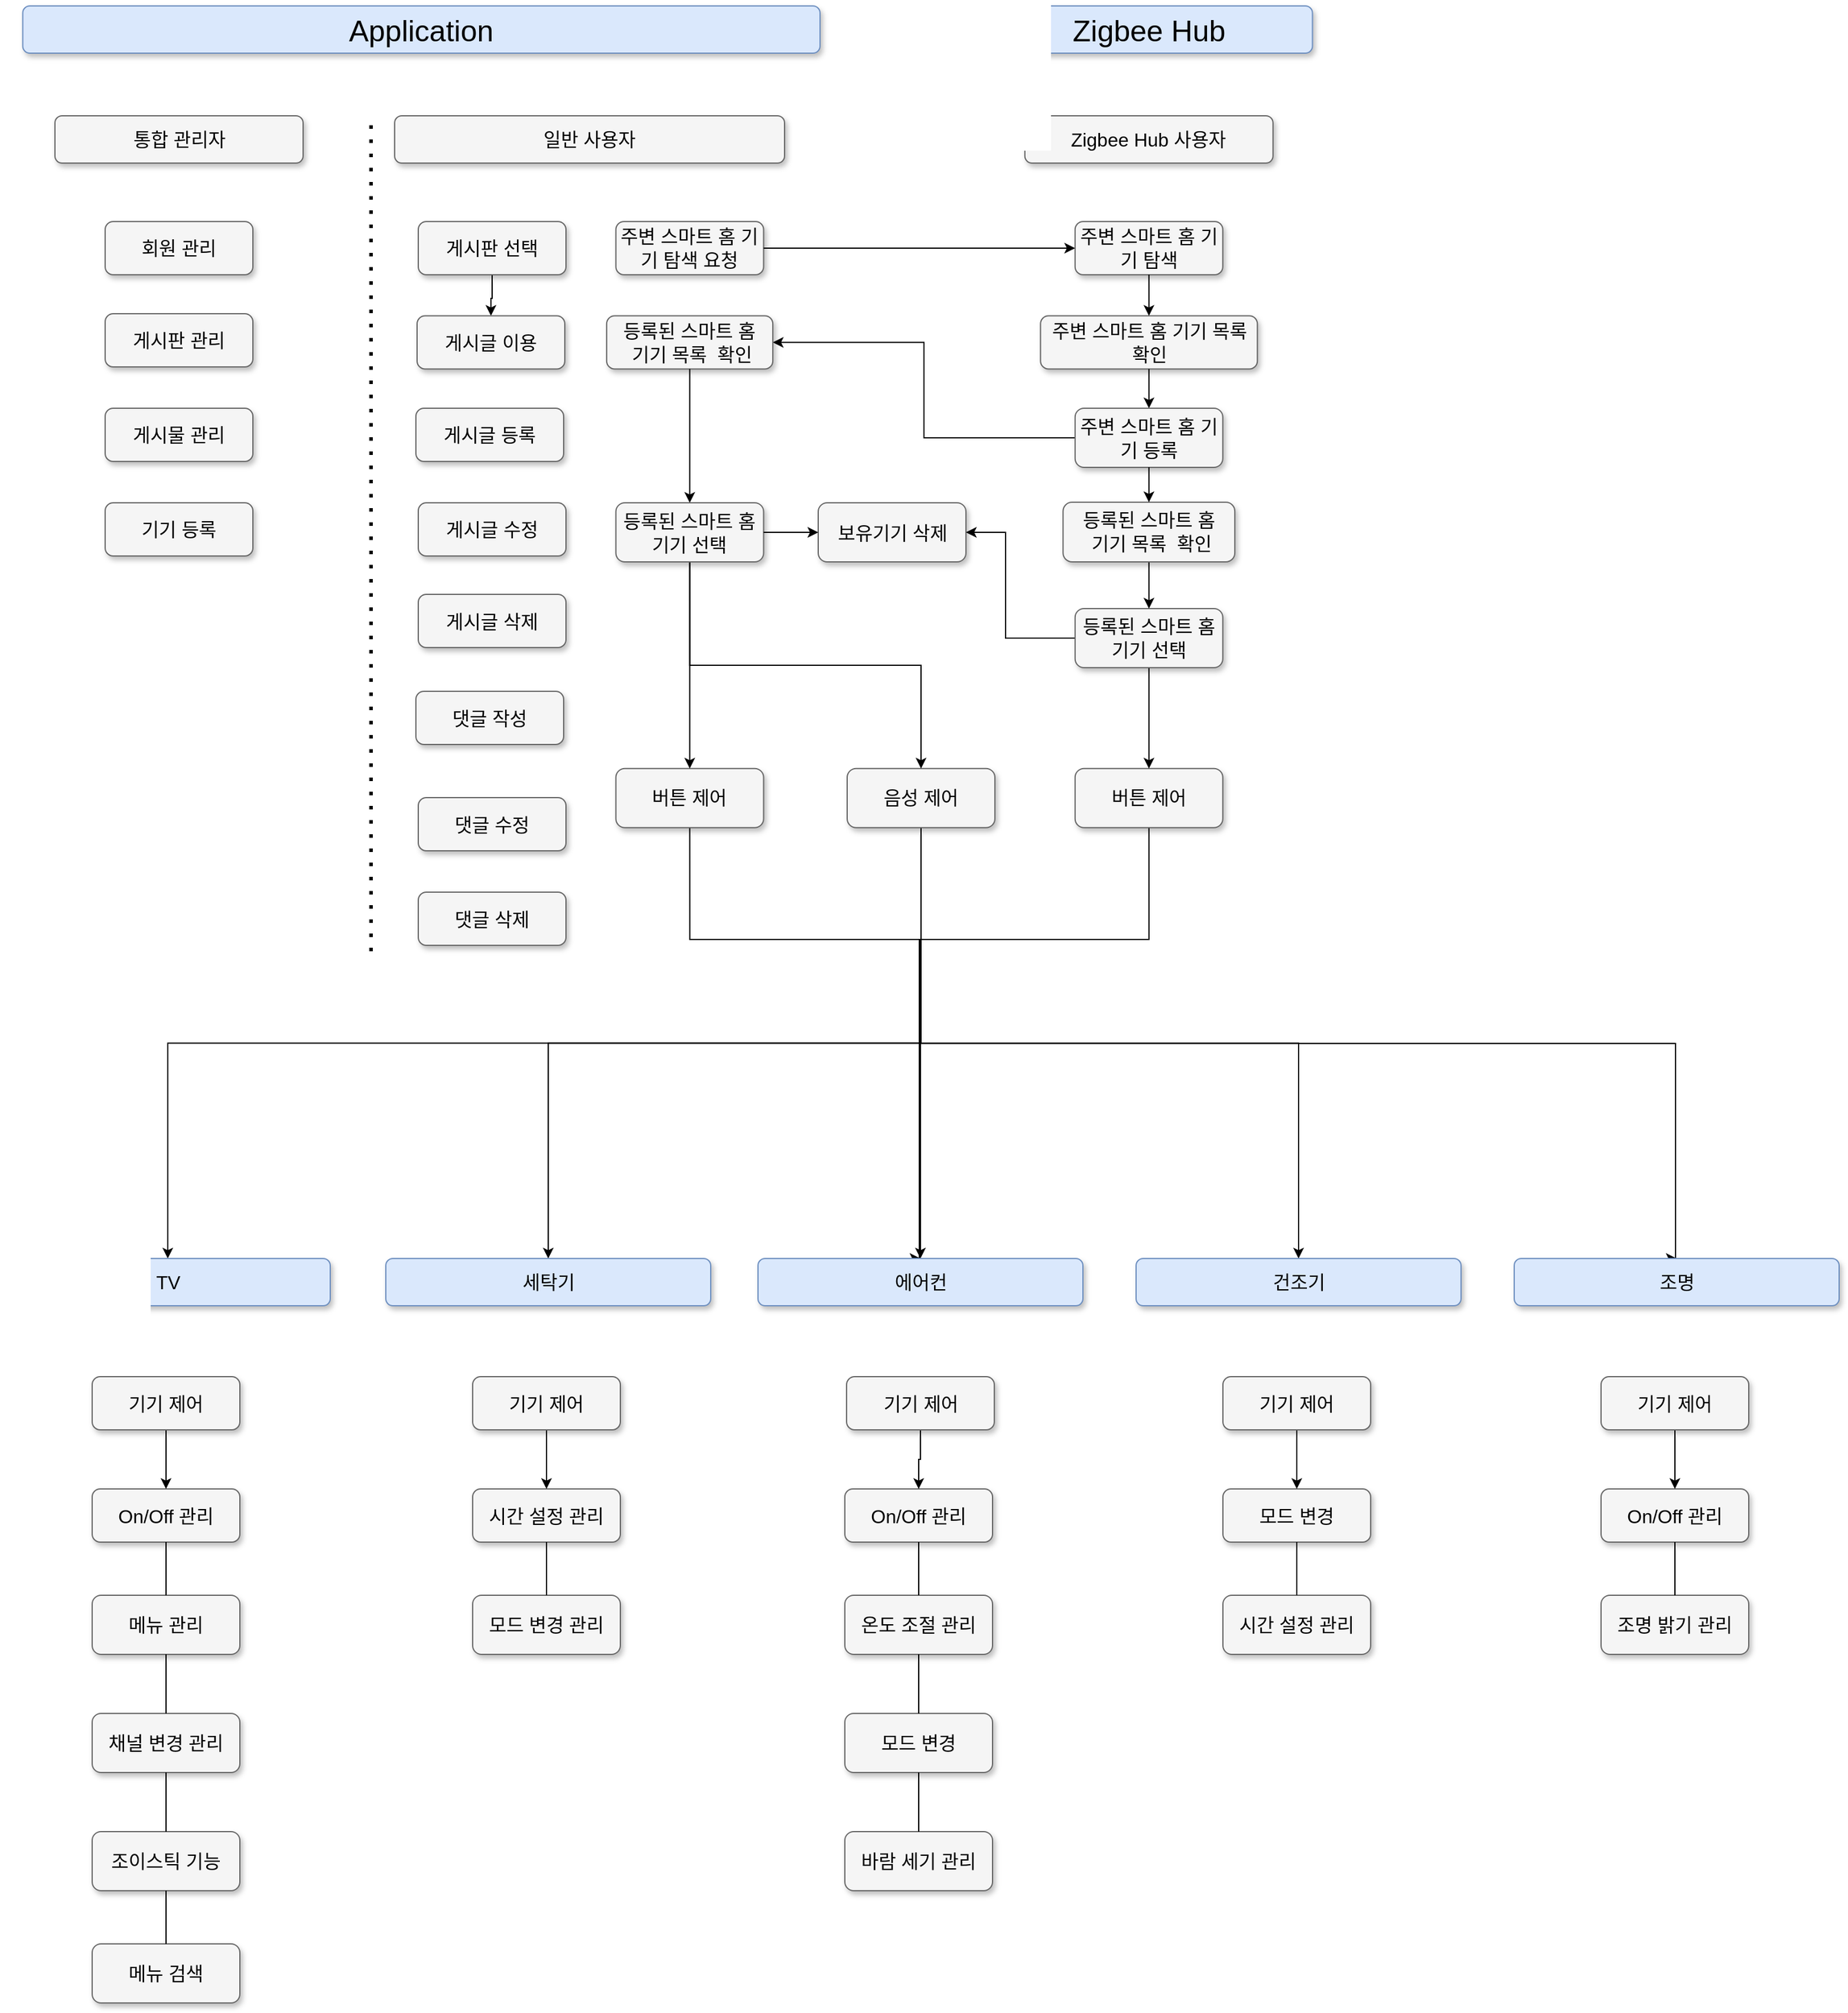 <mxfile version="24.2.2" type="device">
  <diagram name="페이지-1" id="fLK22L0cyS2KONPvhXHz">
    <mxGraphModel dx="3695" dy="375" grid="1" gridSize="10" guides="1" tooltips="1" connect="1" arrows="1" fold="1" page="1" pageScale="1" pageWidth="827" pageHeight="1169" math="0" shadow="0">
      <root>
        <mxCell id="0" />
        <mxCell id="1" parent="0" />
        <mxCell id="fRdi2J-xlvi1yjMBcKha-88" value="게시글 등록" style="whiteSpace=wrap;html=1;rounded=1;shadow=1;strokeWidth=1;fontSize=16;align=center;fillColor=#f5f5f5;strokeColor=#666666;" vertex="1" parent="1">
          <mxGeometry x="-402" y="2220.5" width="125" height="45" as="geometry" />
        </mxCell>
        <mxCell id="fRdi2J-xlvi1yjMBcKha-90" value="댓글 작성" style="whiteSpace=wrap;html=1;rounded=1;shadow=1;strokeWidth=1;fontSize=16;align=center;fillColor=#f5f5f5;strokeColor=#666666;" vertex="1" parent="1">
          <mxGeometry x="-402" y="2460" width="125" height="45" as="geometry" />
        </mxCell>
        <mxCell id="fRdi2J-xlvi1yjMBcKha-91" value="게시글 수정" style="whiteSpace=wrap;html=1;rounded=1;shadow=1;strokeWidth=1;fontSize=16;align=center;fillColor=#f5f5f5;strokeColor=#666666;" vertex="1" parent="1">
          <mxGeometry x="-400" y="2300.5" width="125" height="45" as="geometry" />
        </mxCell>
        <mxCell id="fRdi2J-xlvi1yjMBcKha-92" value="게시글 삭제" style="whiteSpace=wrap;html=1;rounded=1;shadow=1;strokeWidth=1;fontSize=16;align=center;fillColor=#f5f5f5;strokeColor=#666666;" vertex="1" parent="1">
          <mxGeometry x="-400" y="2378" width="125" height="45" as="geometry" />
        </mxCell>
        <mxCell id="fRdi2J-xlvi1yjMBcKha-93" value="댓글 수정" style="whiteSpace=wrap;html=1;rounded=1;shadow=1;strokeWidth=1;fontSize=16;align=center;fillColor=#f5f5f5;strokeColor=#666666;" vertex="1" parent="1">
          <mxGeometry x="-400" y="2550" width="125" height="45" as="geometry" />
        </mxCell>
        <mxCell id="fRdi2J-xlvi1yjMBcKha-94" value="댓글 삭제" style="whiteSpace=wrap;html=1;rounded=1;shadow=1;strokeWidth=1;fontSize=16;align=center;fillColor=#f5f5f5;strokeColor=#666666;" vertex="1" parent="1">
          <mxGeometry x="-400" y="2630" width="125" height="45" as="geometry" />
        </mxCell>
        <mxCell id="fRdi2J-xlvi1yjMBcKha-95" value="통합 관리자" style="whiteSpace=wrap;html=1;rounded=1;shadow=1;strokeWidth=1;fontSize=16;align=center;fillColor=#f5f5f5;strokeColor=#666666;" vertex="1" parent="1">
          <mxGeometry x="-707.5" y="1973" width="210" height="40" as="geometry" />
        </mxCell>
        <mxCell id="fRdi2J-xlvi1yjMBcKha-96" value="일반 사용자" style="whiteSpace=wrap;html=1;rounded=1;shadow=1;strokeWidth=1;fontSize=16;align=center;fillColor=#f5f5f5;strokeColor=#666666;" vertex="1" parent="1">
          <mxGeometry x="-420" y="1973" width="330" height="40" as="geometry" />
        </mxCell>
        <mxCell id="fRdi2J-xlvi1yjMBcKha-257" style="edgeStyle=orthogonalEdgeStyle;rounded=0;orthogonalLoop=1;jettySize=auto;html=1;exitX=0.5;exitY=1;exitDx=0;exitDy=0;entryX=0.5;entryY=0;entryDx=0;entryDy=0;" edge="1" parent="1" source="fRdi2J-xlvi1yjMBcKha-98" target="fRdi2J-xlvi1yjMBcKha-176">
          <mxGeometry relative="1" as="geometry" />
        </mxCell>
        <mxCell id="fRdi2J-xlvi1yjMBcKha-258" style="edgeStyle=orthogonalEdgeStyle;rounded=0;orthogonalLoop=1;jettySize=auto;html=1;exitX=0.5;exitY=1;exitDx=0;exitDy=0;entryX=0.5;entryY=0;entryDx=0;entryDy=0;" edge="1" parent="1" source="fRdi2J-xlvi1yjMBcKha-98" target="fRdi2J-xlvi1yjMBcKha-179">
          <mxGeometry relative="1" as="geometry" />
        </mxCell>
        <mxCell id="fRdi2J-xlvi1yjMBcKha-259" style="edgeStyle=orthogonalEdgeStyle;rounded=0;orthogonalLoop=1;jettySize=auto;html=1;exitX=0.5;exitY=1;exitDx=0;exitDy=0;entryX=0.5;entryY=0;entryDx=0;entryDy=0;" edge="1" parent="1" source="fRdi2J-xlvi1yjMBcKha-98" target="fRdi2J-xlvi1yjMBcKha-178">
          <mxGeometry relative="1" as="geometry" />
        </mxCell>
        <mxCell id="fRdi2J-xlvi1yjMBcKha-260" style="edgeStyle=orthogonalEdgeStyle;rounded=0;orthogonalLoop=1;jettySize=auto;html=1;exitX=0.5;exitY=1;exitDx=0;exitDy=0;entryX=0.5;entryY=0;entryDx=0;entryDy=0;" edge="1" parent="1" source="fRdi2J-xlvi1yjMBcKha-98" target="fRdi2J-xlvi1yjMBcKha-180">
          <mxGeometry relative="1" as="geometry">
            <Array as="points">
              <mxPoint x="25" y="2758" />
              <mxPoint x="664" y="2758" />
            </Array>
          </mxGeometry>
        </mxCell>
        <mxCell id="fRdi2J-xlvi1yjMBcKha-98" value="음성 제어" style="whiteSpace=wrap;html=1;rounded=1;shadow=1;strokeWidth=1;fontSize=16;align=center;fillColor=#f5f5f5;strokeColor=#666666;" vertex="1" parent="1">
          <mxGeometry x="-37" y="2525.37" width="125" height="50" as="geometry" />
        </mxCell>
        <mxCell id="fRdi2J-xlvi1yjMBcKha-99" value="&lt;font style=&quot;font-size: 25px;&quot;&gt;Application&lt;/font&gt;" style="whiteSpace=wrap;html=1;rounded=1;shadow=1;strokeWidth=1;fontSize=16;align=center;fillColor=#dae8fc;strokeColor=#6c8ebf;" vertex="1" parent="1">
          <mxGeometry x="-734.75" y="1880" width="674.75" height="40" as="geometry" />
        </mxCell>
        <mxCell id="fRdi2J-xlvi1yjMBcKha-100" value="보유기기 삭제" style="whiteSpace=wrap;html=1;rounded=1;shadow=1;strokeWidth=1;fontSize=16;align=center;fillColor=#f5f5f5;strokeColor=#666666;" vertex="1" parent="1">
          <mxGeometry x="-61.5" y="2300.5" width="125" height="50" as="geometry" />
        </mxCell>
        <mxCell id="fRdi2J-xlvi1yjMBcKha-255" style="edgeStyle=orthogonalEdgeStyle;rounded=0;orthogonalLoop=1;jettySize=auto;html=1;exitX=0.5;exitY=1;exitDx=0;exitDy=0;entryX=0.5;entryY=0;entryDx=0;entryDy=0;" edge="1" parent="1" source="fRdi2J-xlvi1yjMBcKha-102" target="fRdi2J-xlvi1yjMBcKha-177">
          <mxGeometry relative="1" as="geometry">
            <mxPoint x="60" y="2920" as="targetPoint" />
            <Array as="points">
              <mxPoint x="-170" y="2670" />
              <mxPoint x="24" y="2670" />
              <mxPoint x="24" y="2940" />
            </Array>
          </mxGeometry>
        </mxCell>
        <mxCell id="fRdi2J-xlvi1yjMBcKha-102" value="버튼 제어" style="whiteSpace=wrap;html=1;rounded=1;shadow=1;strokeWidth=1;fontSize=16;align=center;fillColor=#f5f5f5;strokeColor=#666666;" vertex="1" parent="1">
          <mxGeometry x="-232.75" y="2525.37" width="125" height="50" as="geometry" />
        </mxCell>
        <mxCell id="fRdi2J-xlvi1yjMBcKha-128" value="" style="endArrow=none;dashed=1;html=1;dashPattern=1 3;strokeWidth=3;rounded=0;" edge="1" parent="1">
          <mxGeometry width="50" height="50" relative="1" as="geometry">
            <mxPoint x="-440" y="2680" as="sourcePoint" />
            <mxPoint x="-440" y="1978" as="targetPoint" />
          </mxGeometry>
        </mxCell>
        <mxCell id="fRdi2J-xlvi1yjMBcKha-131" value="주변 스마트 홈 기기&amp;nbsp;목록 확인" style="whiteSpace=wrap;html=1;rounded=1;shadow=1;strokeWidth=1;fontSize=16;align=center;fillColor=#f5f5f5;strokeColor=#666666;" vertex="1" parent="1">
          <mxGeometry x="126.63" y="2142.25" width="183.5" height="45" as="geometry" />
        </mxCell>
        <mxCell id="fRdi2J-xlvi1yjMBcKha-132" value="주변 스마트 홈 기기 탐색" style="whiteSpace=wrap;html=1;rounded=1;shadow=1;strokeWidth=1;fontSize=16;align=center;fillColor=#f5f5f5;strokeColor=#666666;" vertex="1" parent="1">
          <mxGeometry x="155.87" y="2062.5" width="125" height="45" as="geometry" />
        </mxCell>
        <mxCell id="fRdi2J-xlvi1yjMBcKha-134" value="" style="endArrow=classic;html=1;rounded=0;exitX=0.5;exitY=1;exitDx=0;exitDy=0;entryX=0.5;entryY=0;entryDx=0;entryDy=0;" edge="1" parent="1" source="fRdi2J-xlvi1yjMBcKha-132" target="fRdi2J-xlvi1yjMBcKha-131">
          <mxGeometry width="50" height="50" relative="1" as="geometry">
            <mxPoint x="88.87" y="2308.25" as="sourcePoint" />
            <mxPoint x="138.87" y="2258.25" as="targetPoint" />
          </mxGeometry>
        </mxCell>
        <mxCell id="fRdi2J-xlvi1yjMBcKha-135" value="" style="endArrow=classic;html=1;rounded=0;exitX=0.5;exitY=1;exitDx=0;exitDy=0;entryX=0.5;entryY=0;entryDx=0;entryDy=0;" edge="1" parent="1" source="fRdi2J-xlvi1yjMBcKha-131" target="fRdi2J-xlvi1yjMBcKha-136">
          <mxGeometry width="50" height="50" relative="1" as="geometry">
            <mxPoint x="219.87" y="2118.25" as="sourcePoint" />
            <mxPoint x="210.37" y="2220.5" as="targetPoint" />
          </mxGeometry>
        </mxCell>
        <mxCell id="fRdi2J-xlvi1yjMBcKha-232" style="edgeStyle=orthogonalEdgeStyle;rounded=0;orthogonalLoop=1;jettySize=auto;html=1;exitX=0;exitY=0.5;exitDx=0;exitDy=0;entryX=1;entryY=0.5;entryDx=0;entryDy=0;" edge="1" parent="1" source="fRdi2J-xlvi1yjMBcKha-136" target="fRdi2J-xlvi1yjMBcKha-142">
          <mxGeometry relative="1" as="geometry" />
        </mxCell>
        <mxCell id="fRdi2J-xlvi1yjMBcKha-136" value="주변 스마트 홈 기기&amp;nbsp;등록" style="whiteSpace=wrap;html=1;rounded=1;shadow=1;strokeWidth=1;fontSize=16;align=center;fillColor=#f5f5f5;strokeColor=#666666;" vertex="1" parent="1">
          <mxGeometry x="155.88" y="2220.5" width="125" height="50" as="geometry" />
        </mxCell>
        <mxCell id="fRdi2J-xlvi1yjMBcKha-256" style="edgeStyle=orthogonalEdgeStyle;rounded=0;orthogonalLoop=1;jettySize=auto;html=1;exitX=0.5;exitY=1;exitDx=0;exitDy=0;entryX=0.5;entryY=0;entryDx=0;entryDy=0;" edge="1" parent="1" source="fRdi2J-xlvi1yjMBcKha-138" target="fRdi2J-xlvi1yjMBcKha-177">
          <mxGeometry relative="1" as="geometry">
            <Array as="points">
              <mxPoint x="177" y="2670" />
              <mxPoint x="3" y="2670" />
            </Array>
          </mxGeometry>
        </mxCell>
        <mxCell id="fRdi2J-xlvi1yjMBcKha-138" value="버튼 제어" style="whiteSpace=wrap;html=1;rounded=1;shadow=1;strokeWidth=1;fontSize=16;align=center;fillColor=#f5f5f5;strokeColor=#666666;" vertex="1" parent="1">
          <mxGeometry x="155.88" y="2525.37" width="125" height="50" as="geometry" />
        </mxCell>
        <mxCell id="fRdi2J-xlvi1yjMBcKha-142" value="등록된 스마트 홈&lt;div&gt;&amp;nbsp;기기&amp;nbsp;목록&amp;nbsp; 확인&lt;/div&gt;" style="whiteSpace=wrap;html=1;rounded=1;shadow=1;strokeWidth=1;fontSize=16;align=center;fillColor=#f5f5f5;strokeColor=#666666;" vertex="1" parent="1">
          <mxGeometry x="-240.56" y="2142.25" width="140.62" height="45" as="geometry" />
        </mxCell>
        <mxCell id="fRdi2J-xlvi1yjMBcKha-143" value="주변 스마트 홈 기기 탐색 요청" style="whiteSpace=wrap;html=1;rounded=1;shadow=1;strokeWidth=1;fontSize=16;align=center;fillColor=#f5f5f5;strokeColor=#666666;" vertex="1" parent="1">
          <mxGeometry x="-232.75" y="2062.5" width="125" height="45" as="geometry" />
        </mxCell>
        <mxCell id="fRdi2J-xlvi1yjMBcKha-146" value="" style="endArrow=classic;html=1;rounded=0;exitX=0.5;exitY=1;exitDx=0;exitDy=0;entryX=0.5;entryY=0;entryDx=0;entryDy=0;" edge="1" parent="1" source="fRdi2J-xlvi1yjMBcKha-142" target="fRdi2J-xlvi1yjMBcKha-149">
          <mxGeometry width="50" height="50" relative="1" as="geometry">
            <mxPoint x="-160.75" y="2118" as="sourcePoint" />
            <mxPoint x="-170.25" y="2220.5" as="targetPoint" />
          </mxGeometry>
        </mxCell>
        <mxCell id="fRdi2J-xlvi1yjMBcKha-147" style="edgeStyle=orthogonalEdgeStyle;rounded=0;orthogonalLoop=1;jettySize=auto;html=1;exitX=0.5;exitY=1;exitDx=0;exitDy=0;" edge="1" parent="1" source="fRdi2J-xlvi1yjMBcKha-149" target="fRdi2J-xlvi1yjMBcKha-102">
          <mxGeometry relative="1" as="geometry" />
        </mxCell>
        <mxCell id="fRdi2J-xlvi1yjMBcKha-148" style="edgeStyle=orthogonalEdgeStyle;rounded=0;orthogonalLoop=1;jettySize=auto;html=1;exitX=0.5;exitY=1;exitDx=0;exitDy=0;entryX=0.5;entryY=0;entryDx=0;entryDy=0;" edge="1" parent="1" source="fRdi2J-xlvi1yjMBcKha-149" target="fRdi2J-xlvi1yjMBcKha-98">
          <mxGeometry relative="1" as="geometry" />
        </mxCell>
        <mxCell id="fRdi2J-xlvi1yjMBcKha-149" value="등록된 스마트 홈 기기 선택" style="whiteSpace=wrap;html=1;rounded=1;shadow=1;strokeWidth=1;fontSize=16;align=center;fillColor=#f5f5f5;strokeColor=#666666;" vertex="1" parent="1">
          <mxGeometry x="-232.75" y="2300.5" width="125" height="50" as="geometry" />
        </mxCell>
        <mxCell id="fRdi2J-xlvi1yjMBcKha-151" value="게시물 관리" style="whiteSpace=wrap;html=1;rounded=1;shadow=1;strokeWidth=1;fontSize=16;align=center;fillColor=#f5f5f5;strokeColor=#666666;" vertex="1" parent="1">
          <mxGeometry x="-665" y="2220.5" width="125" height="45" as="geometry" />
        </mxCell>
        <mxCell id="fRdi2J-xlvi1yjMBcKha-152" value="회원 관리" style="whiteSpace=wrap;html=1;rounded=1;shadow=1;strokeWidth=1;fontSize=16;align=center;fillColor=#f5f5f5;strokeColor=#666666;" vertex="1" parent="1">
          <mxGeometry x="-665" y="2062.5" width="125" height="45" as="geometry" />
        </mxCell>
        <mxCell id="fRdi2J-xlvi1yjMBcKha-153" value="게시판 관리" style="whiteSpace=wrap;html=1;rounded=1;shadow=1;strokeWidth=1;fontSize=16;align=center;fillColor=#f5f5f5;strokeColor=#666666;" vertex="1" parent="1">
          <mxGeometry x="-665" y="2140.5" width="125" height="45" as="geometry" />
        </mxCell>
        <mxCell id="fRdi2J-xlvi1yjMBcKha-154" value="기기 등록" style="whiteSpace=wrap;html=1;rounded=1;shadow=1;strokeWidth=1;fontSize=16;align=center;fillColor=#f5f5f5;strokeColor=#666666;" vertex="1" parent="1">
          <mxGeometry x="-665" y="2300.5" width="125" height="45" as="geometry" />
        </mxCell>
        <mxCell id="fRdi2J-xlvi1yjMBcKha-155" style="edgeStyle=orthogonalEdgeStyle;rounded=0;orthogonalLoop=1;jettySize=auto;html=1;exitX=0.5;exitY=1;exitDx=0;exitDy=0;" edge="1" parent="1" source="fRdi2J-xlvi1yjMBcKha-156" target="fRdi2J-xlvi1yjMBcKha-157">
          <mxGeometry relative="1" as="geometry" />
        </mxCell>
        <mxCell id="fRdi2J-xlvi1yjMBcKha-156" value="게시판 선택" style="whiteSpace=wrap;html=1;rounded=1;shadow=1;strokeWidth=1;fontSize=16;align=center;fillColor=#f5f5f5;strokeColor=#666666;" vertex="1" parent="1">
          <mxGeometry x="-400" y="2062.5" width="125" height="45" as="geometry" />
        </mxCell>
        <mxCell id="fRdi2J-xlvi1yjMBcKha-157" value="게시글 이용" style="whiteSpace=wrap;html=1;rounded=1;shadow=1;strokeWidth=1;fontSize=16;align=center;fillColor=#f5f5f5;strokeColor=#666666;" vertex="1" parent="1">
          <mxGeometry x="-401" y="2142.25" width="125" height="45" as="geometry" />
        </mxCell>
        <mxCell id="fRdi2J-xlvi1yjMBcKha-158" value="Zigbee Hub 사용자" style="whiteSpace=wrap;html=1;rounded=1;shadow=1;strokeWidth=1;fontSize=16;align=center;fillColor=#f5f5f5;strokeColor=#666666;" vertex="1" parent="1">
          <mxGeometry x="113.37" y="1973" width="210" height="40" as="geometry" />
        </mxCell>
        <mxCell id="fRdi2J-xlvi1yjMBcKha-175" value="&lt;font style=&quot;font-size: 25px;&quot;&gt;Zigbee Hub&lt;/font&gt;" style="whiteSpace=wrap;html=1;rounded=1;shadow=1;strokeWidth=1;fontSize=16;align=center;fillColor=#dae8fc;strokeColor=#6c8ebf;" vertex="1" parent="1">
          <mxGeometry x="80" y="1880" width="276.75" height="40" as="geometry" />
        </mxCell>
        <mxCell id="fRdi2J-xlvi1yjMBcKha-176" value="세탁기" style="whiteSpace=wrap;html=1;rounded=1;shadow=1;strokeWidth=1;fontSize=16;align=center;fillColor=#dae8fc;strokeColor=#6c8ebf;" vertex="1" parent="1">
          <mxGeometry x="-427.5" y="2940" width="275" height="40" as="geometry" />
        </mxCell>
        <mxCell id="fRdi2J-xlvi1yjMBcKha-177" value="에어컨" style="whiteSpace=wrap;html=1;rounded=1;shadow=1;strokeWidth=1;fontSize=16;align=center;fillColor=#dae8fc;strokeColor=#6c8ebf;" vertex="1" parent="1">
          <mxGeometry x="-112.5" y="2940" width="275" height="40" as="geometry" />
        </mxCell>
        <mxCell id="fRdi2J-xlvi1yjMBcKha-178" value="TV" style="whiteSpace=wrap;html=1;rounded=1;shadow=1;strokeWidth=1;fontSize=16;align=center;fillColor=#dae8fc;strokeColor=#6c8ebf;" vertex="1" parent="1">
          <mxGeometry x="-749.5" y="2940" width="275" height="40" as="geometry" />
        </mxCell>
        <mxCell id="fRdi2J-xlvi1yjMBcKha-179" value="건조기" style="whiteSpace=wrap;html=1;rounded=1;shadow=1;strokeWidth=1;fontSize=16;align=center;fillColor=#dae8fc;strokeColor=#6c8ebf;" vertex="1" parent="1">
          <mxGeometry x="207.5" y="2940" width="275" height="40" as="geometry" />
        </mxCell>
        <mxCell id="fRdi2J-xlvi1yjMBcKha-180" value="조명" style="whiteSpace=wrap;html=1;rounded=1;shadow=1;strokeWidth=1;fontSize=16;align=center;fillColor=#dae8fc;strokeColor=#6c8ebf;" vertex="1" parent="1">
          <mxGeometry x="527.5" y="2940" width="275" height="40" as="geometry" />
        </mxCell>
        <mxCell id="fRdi2J-xlvi1yjMBcKha-181" value="시간 설정 관리" style="whiteSpace=wrap;html=1;rounded=1;shadow=1;strokeWidth=1;fontSize=16;align=center;fillColor=#f5f5f5;strokeColor=#666666;" vertex="1" parent="1">
          <mxGeometry x="-354" y="3135" width="125" height="45" as="geometry" />
        </mxCell>
        <mxCell id="fRdi2J-xlvi1yjMBcKha-182" value="모드 변경 관리" style="whiteSpace=wrap;html=1;rounded=1;shadow=1;strokeWidth=1;fontSize=16;align=center;fillColor=#f5f5f5;strokeColor=#666666;" vertex="1" parent="1">
          <mxGeometry x="-354" y="3225" width="125" height="50" as="geometry" />
        </mxCell>
        <mxCell id="fRdi2J-xlvi1yjMBcKha-183" value="On/Off 관리" style="whiteSpace=wrap;html=1;rounded=1;shadow=1;strokeWidth=1;fontSize=16;align=center;fillColor=#f5f5f5;strokeColor=#666666;" vertex="1" parent="1">
          <mxGeometry x="-39" y="3135" width="125" height="45" as="geometry" />
        </mxCell>
        <mxCell id="fRdi2J-xlvi1yjMBcKha-184" value="온도 조절 관리" style="whiteSpace=wrap;html=1;rounded=1;shadow=1;strokeWidth=1;fontSize=16;align=center;fillColor=#f5f5f5;strokeColor=#666666;" vertex="1" parent="1">
          <mxGeometry x="-39" y="3225" width="125" height="50" as="geometry" />
        </mxCell>
        <mxCell id="fRdi2J-xlvi1yjMBcKha-185" value="메뉴 관리" style="whiteSpace=wrap;html=1;rounded=1;shadow=1;strokeWidth=1;fontSize=16;align=center;fillColor=#f5f5f5;strokeColor=#666666;" vertex="1" parent="1">
          <mxGeometry x="-676" y="3225" width="125" height="50" as="geometry" />
        </mxCell>
        <mxCell id="fRdi2J-xlvi1yjMBcKha-186" value="On/Off 관리" style="whiteSpace=wrap;html=1;rounded=1;shadow=1;strokeWidth=1;fontSize=16;align=center;fillColor=#f5f5f5;strokeColor=#666666;" vertex="1" parent="1">
          <mxGeometry x="-676" y="3135" width="125" height="45" as="geometry" />
        </mxCell>
        <mxCell id="fRdi2J-xlvi1yjMBcKha-187" value="모드 변경" style="whiteSpace=wrap;html=1;rounded=1;shadow=1;strokeWidth=1;fontSize=16;align=center;fillColor=#f5f5f5;strokeColor=#666666;" vertex="1" parent="1">
          <mxGeometry x="281" y="3135" width="125" height="45" as="geometry" />
        </mxCell>
        <mxCell id="fRdi2J-xlvi1yjMBcKha-188" value="시간 설정 관리" style="whiteSpace=wrap;html=1;rounded=1;shadow=1;strokeWidth=1;fontSize=16;align=center;fillColor=#f5f5f5;strokeColor=#666666;" vertex="1" parent="1">
          <mxGeometry x="281" y="3225" width="125" height="50" as="geometry" />
        </mxCell>
        <mxCell id="fRdi2J-xlvi1yjMBcKha-189" value="On/Off 관리" style="whiteSpace=wrap;html=1;rounded=1;shadow=1;strokeWidth=1;fontSize=16;align=center;fillColor=#f5f5f5;strokeColor=#666666;" vertex="1" parent="1">
          <mxGeometry x="601" y="3135" width="125" height="45" as="geometry" />
        </mxCell>
        <mxCell id="fRdi2J-xlvi1yjMBcKha-190" value="조명 밝기 관리" style="whiteSpace=wrap;html=1;rounded=1;shadow=1;strokeWidth=1;fontSize=16;align=center;fillColor=#f5f5f5;strokeColor=#666666;" vertex="1" parent="1">
          <mxGeometry x="601" y="3225" width="125" height="50" as="geometry" />
        </mxCell>
        <mxCell id="fRdi2J-xlvi1yjMBcKha-191" value="모드 변경" style="whiteSpace=wrap;html=1;rounded=1;shadow=1;strokeWidth=1;fontSize=16;align=center;fillColor=#f5f5f5;strokeColor=#666666;" vertex="1" parent="1">
          <mxGeometry x="-39" y="3325" width="125" height="50" as="geometry" />
        </mxCell>
        <mxCell id="fRdi2J-xlvi1yjMBcKha-192" value="&lt;span&gt;바람 세기 관리&lt;/span&gt;" style="whiteSpace=wrap;html=1;rounded=1;shadow=1;strokeWidth=1;fontSize=16;align=center;fillColor=#f5f5f5;strokeColor=#666666;" vertex="1" parent="1">
          <mxGeometry x="-39" y="3425" width="125" height="50" as="geometry" />
        </mxCell>
        <mxCell id="fRdi2J-xlvi1yjMBcKha-193" value="조이스틱 기능" style="whiteSpace=wrap;html=1;rounded=1;shadow=1;strokeWidth=1;fontSize=16;align=center;fillColor=#f5f5f5;strokeColor=#666666;" vertex="1" parent="1">
          <mxGeometry x="-676" y="3425" width="125" height="50" as="geometry" />
        </mxCell>
        <mxCell id="fRdi2J-xlvi1yjMBcKha-194" value="채널 변경 관리" style="whiteSpace=wrap;html=1;rounded=1;shadow=1;strokeWidth=1;fontSize=16;align=center;fillColor=#f5f5f5;strokeColor=#666666;" vertex="1" parent="1">
          <mxGeometry x="-676" y="3325" width="125" height="50" as="geometry" />
        </mxCell>
        <mxCell id="fRdi2J-xlvi1yjMBcKha-195" value="메뉴 검색" style="whiteSpace=wrap;html=1;rounded=1;shadow=1;strokeWidth=1;fontSize=16;align=center;fillColor=#f5f5f5;strokeColor=#666666;" vertex="1" parent="1">
          <mxGeometry x="-676" y="3520" width="125" height="50" as="geometry" />
        </mxCell>
        <mxCell id="fRdi2J-xlvi1yjMBcKha-197" value="" style="endArrow=none;html=1;rounded=0;entryX=0.5;entryY=1;entryDx=0;entryDy=0;exitX=0.5;exitY=0;exitDx=0;exitDy=0;" edge="1" parent="1" source="fRdi2J-xlvi1yjMBcKha-185" target="fRdi2J-xlvi1yjMBcKha-186">
          <mxGeometry width="50" height="50" relative="1" as="geometry">
            <mxPoint x="-603" y="3130" as="sourcePoint" />
            <mxPoint x="-603" y="3100" as="targetPoint" />
          </mxGeometry>
        </mxCell>
        <mxCell id="fRdi2J-xlvi1yjMBcKha-198" value="" style="endArrow=none;html=1;rounded=0;entryX=0.5;entryY=1;entryDx=0;entryDy=0;exitX=0.5;exitY=0;exitDx=0;exitDy=0;" edge="1" parent="1" source="fRdi2J-xlvi1yjMBcKha-194" target="fRdi2J-xlvi1yjMBcKha-185">
          <mxGeometry width="50" height="50" relative="1" as="geometry">
            <mxPoint x="-593" y="3140" as="sourcePoint" />
            <mxPoint x="-593" y="3110" as="targetPoint" />
          </mxGeometry>
        </mxCell>
        <mxCell id="fRdi2J-xlvi1yjMBcKha-199" value="" style="endArrow=none;html=1;rounded=0;entryX=0.5;entryY=1;entryDx=0;entryDy=0;exitX=0.5;exitY=0;exitDx=0;exitDy=0;" edge="1" parent="1" source="fRdi2J-xlvi1yjMBcKha-193" target="fRdi2J-xlvi1yjMBcKha-194">
          <mxGeometry width="50" height="50" relative="1" as="geometry">
            <mxPoint x="-583" y="3150" as="sourcePoint" />
            <mxPoint x="-583" y="3120" as="targetPoint" />
          </mxGeometry>
        </mxCell>
        <mxCell id="fRdi2J-xlvi1yjMBcKha-200" value="" style="endArrow=none;html=1;rounded=0;entryX=0.5;entryY=1;entryDx=0;entryDy=0;exitX=0.5;exitY=0;exitDx=0;exitDy=0;" edge="1" parent="1" source="fRdi2J-xlvi1yjMBcKha-195" target="fRdi2J-xlvi1yjMBcKha-193">
          <mxGeometry width="50" height="50" relative="1" as="geometry">
            <mxPoint x="-573" y="3160" as="sourcePoint" />
            <mxPoint x="-573" y="3130" as="targetPoint" />
          </mxGeometry>
        </mxCell>
        <mxCell id="fRdi2J-xlvi1yjMBcKha-202" value="" style="endArrow=none;html=1;rounded=0;entryX=0.5;entryY=1;entryDx=0;entryDy=0;exitX=0.5;exitY=0;exitDx=0;exitDy=0;" edge="1" parent="1" source="fRdi2J-xlvi1yjMBcKha-182" target="fRdi2J-xlvi1yjMBcKha-181">
          <mxGeometry width="50" height="50" relative="1" as="geometry">
            <mxPoint x="-553" y="3180" as="sourcePoint" />
            <mxPoint x="-553" y="3150" as="targetPoint" />
          </mxGeometry>
        </mxCell>
        <mxCell id="fRdi2J-xlvi1yjMBcKha-204" value="" style="endArrow=none;html=1;rounded=0;entryX=0.5;entryY=1;entryDx=0;entryDy=0;exitX=0.5;exitY=0;exitDx=0;exitDy=0;" edge="1" parent="1" source="fRdi2J-xlvi1yjMBcKha-184" target="fRdi2J-xlvi1yjMBcKha-183">
          <mxGeometry width="50" height="50" relative="1" as="geometry">
            <mxPoint x="34" y="3120" as="sourcePoint" />
            <mxPoint x="34" y="3090" as="targetPoint" />
          </mxGeometry>
        </mxCell>
        <mxCell id="fRdi2J-xlvi1yjMBcKha-205" value="" style="endArrow=none;html=1;rounded=0;entryX=0.5;entryY=1;entryDx=0;entryDy=0;exitX=0.5;exitY=0;exitDx=0;exitDy=0;" edge="1" parent="1" source="fRdi2J-xlvi1yjMBcKha-191" target="fRdi2J-xlvi1yjMBcKha-184">
          <mxGeometry width="50" height="50" relative="1" as="geometry">
            <mxPoint x="44" y="3130" as="sourcePoint" />
            <mxPoint x="44" y="3100" as="targetPoint" />
          </mxGeometry>
        </mxCell>
        <mxCell id="fRdi2J-xlvi1yjMBcKha-206" value="" style="endArrow=none;html=1;rounded=0;entryX=0.5;entryY=1;entryDx=0;entryDy=0;exitX=0.5;exitY=0;exitDx=0;exitDy=0;" edge="1" parent="1" source="fRdi2J-xlvi1yjMBcKha-192" target="fRdi2J-xlvi1yjMBcKha-191">
          <mxGeometry width="50" height="50" relative="1" as="geometry">
            <mxPoint x="54" y="3140" as="sourcePoint" />
            <mxPoint x="54" y="3110" as="targetPoint" />
          </mxGeometry>
        </mxCell>
        <mxCell id="fRdi2J-xlvi1yjMBcKha-208" value="" style="endArrow=none;html=1;rounded=0;entryX=0.5;entryY=1;entryDx=0;entryDy=0;exitX=0.5;exitY=0;exitDx=0;exitDy=0;" edge="1" parent="1" source="fRdi2J-xlvi1yjMBcKha-188" target="fRdi2J-xlvi1yjMBcKha-187">
          <mxGeometry width="50" height="50" relative="1" as="geometry">
            <mxPoint x="92" y="3170" as="sourcePoint" />
            <mxPoint x="92" y="3140" as="targetPoint" />
          </mxGeometry>
        </mxCell>
        <mxCell id="fRdi2J-xlvi1yjMBcKha-210" value="" style="endArrow=none;html=1;rounded=0;entryX=0.5;entryY=1;entryDx=0;entryDy=0;exitX=0.5;exitY=0;exitDx=0;exitDy=0;" edge="1" parent="1" source="fRdi2J-xlvi1yjMBcKha-190" target="fRdi2J-xlvi1yjMBcKha-189">
          <mxGeometry width="50" height="50" relative="1" as="geometry">
            <mxPoint x="384" y="3140" as="sourcePoint" />
            <mxPoint x="384" y="3110" as="targetPoint" />
          </mxGeometry>
        </mxCell>
        <mxCell id="fRdi2J-xlvi1yjMBcKha-228" value="" style="endArrow=classic;html=1;rounded=0;exitX=1;exitY=0.5;exitDx=0;exitDy=0;entryX=0;entryY=0.5;entryDx=0;entryDy=0;" edge="1" parent="1" source="fRdi2J-xlvi1yjMBcKha-143" target="fRdi2J-xlvi1yjMBcKha-132">
          <mxGeometry width="50" height="50" relative="1" as="geometry">
            <mxPoint x="-160" y="2118" as="sourcePoint" />
            <mxPoint x="-160" y="2152" as="targetPoint" />
          </mxGeometry>
        </mxCell>
        <mxCell id="fRdi2J-xlvi1yjMBcKha-230" value="" style="endArrow=classic;html=1;rounded=0;exitX=1;exitY=0.5;exitDx=0;exitDy=0;entryX=0;entryY=0.5;entryDx=0;entryDy=0;" edge="1" parent="1" source="fRdi2J-xlvi1yjMBcKha-149" target="fRdi2J-xlvi1yjMBcKha-100">
          <mxGeometry width="50" height="50" relative="1" as="geometry">
            <mxPoint x="-160" y="2197" as="sourcePoint" />
            <mxPoint x="-160" y="2311" as="targetPoint" />
          </mxGeometry>
        </mxCell>
        <mxCell id="fRdi2J-xlvi1yjMBcKha-238" style="edgeStyle=orthogonalEdgeStyle;rounded=0;orthogonalLoop=1;jettySize=auto;html=1;exitX=0.5;exitY=1;exitDx=0;exitDy=0;entryX=0.5;entryY=0;entryDx=0;entryDy=0;" edge="1" parent="1" source="fRdi2J-xlvi1yjMBcKha-231" target="fRdi2J-xlvi1yjMBcKha-138">
          <mxGeometry relative="1" as="geometry" />
        </mxCell>
        <mxCell id="fRdi2J-xlvi1yjMBcKha-271" style="edgeStyle=orthogonalEdgeStyle;rounded=0;orthogonalLoop=1;jettySize=auto;html=1;exitX=0;exitY=0.5;exitDx=0;exitDy=0;entryX=1;entryY=0.5;entryDx=0;entryDy=0;" edge="1" parent="1" source="fRdi2J-xlvi1yjMBcKha-231" target="fRdi2J-xlvi1yjMBcKha-100">
          <mxGeometry relative="1" as="geometry">
            <mxPoint x="96.87" y="2325.5" as="targetPoint" />
            <Array as="points">
              <mxPoint x="97" y="2415" />
              <mxPoint x="97" y="2326" />
            </Array>
          </mxGeometry>
        </mxCell>
        <mxCell id="fRdi2J-xlvi1yjMBcKha-231" value="등록된 스마트 홈 기기 선택" style="whiteSpace=wrap;html=1;rounded=1;shadow=1;strokeWidth=1;fontSize=16;align=center;fillColor=#f5f5f5;strokeColor=#666666;" vertex="1" parent="1">
          <mxGeometry x="155.88" y="2390" width="125" height="50" as="geometry" />
        </mxCell>
        <mxCell id="fRdi2J-xlvi1yjMBcKha-237" style="edgeStyle=orthogonalEdgeStyle;rounded=0;orthogonalLoop=1;jettySize=auto;html=1;exitX=0.5;exitY=1;exitDx=0;exitDy=0;entryX=0.5;entryY=0;entryDx=0;entryDy=0;" edge="1" parent="1" source="fRdi2J-xlvi1yjMBcKha-234" target="fRdi2J-xlvi1yjMBcKha-231">
          <mxGeometry relative="1" as="geometry" />
        </mxCell>
        <mxCell id="fRdi2J-xlvi1yjMBcKha-234" value="등록된 스마트 홈&lt;div&gt;&amp;nbsp;기기&amp;nbsp;목록&amp;nbsp; 확인&lt;/div&gt;" style="whiteSpace=wrap;html=1;rounded=1;shadow=1;strokeWidth=1;fontSize=16;align=center;fillColor=#f5f5f5;strokeColor=#666666;" vertex="1" parent="1">
          <mxGeometry x="145.69" y="2300" width="145.37" height="50.5" as="geometry" />
        </mxCell>
        <mxCell id="fRdi2J-xlvi1yjMBcKha-235" value="" style="endArrow=classic;html=1;rounded=0;exitX=0.5;exitY=1;exitDx=0;exitDy=0;entryX=0.5;entryY=0;entryDx=0;entryDy=0;" edge="1" parent="1" source="fRdi2J-xlvi1yjMBcKha-136" target="fRdi2J-xlvi1yjMBcKha-234">
          <mxGeometry width="50" height="50" relative="1" as="geometry">
            <mxPoint x="220.37" y="2197" as="sourcePoint" />
            <mxPoint x="220.37" y="2231" as="targetPoint" />
          </mxGeometry>
        </mxCell>
        <mxCell id="fRdi2J-xlvi1yjMBcKha-266" style="edgeStyle=orthogonalEdgeStyle;rounded=0;orthogonalLoop=1;jettySize=auto;html=1;exitX=0.5;exitY=1;exitDx=0;exitDy=0;entryX=0.5;entryY=0;entryDx=0;entryDy=0;" edge="1" parent="1" source="fRdi2J-xlvi1yjMBcKha-240" target="fRdi2J-xlvi1yjMBcKha-186">
          <mxGeometry relative="1" as="geometry" />
        </mxCell>
        <mxCell id="fRdi2J-xlvi1yjMBcKha-240" value="기기 제어" style="whiteSpace=wrap;html=1;rounded=1;shadow=1;strokeWidth=1;fontSize=16;align=center;fillColor=#f5f5f5;strokeColor=#666666;" vertex="1" parent="1">
          <mxGeometry x="-676" y="3040" width="125" height="45" as="geometry" />
        </mxCell>
        <mxCell id="fRdi2J-xlvi1yjMBcKha-267" style="edgeStyle=orthogonalEdgeStyle;rounded=0;orthogonalLoop=1;jettySize=auto;html=1;exitX=0.5;exitY=1;exitDx=0;exitDy=0;entryX=0.5;entryY=0;entryDx=0;entryDy=0;" edge="1" parent="1" source="fRdi2J-xlvi1yjMBcKha-261" target="fRdi2J-xlvi1yjMBcKha-181">
          <mxGeometry relative="1" as="geometry" />
        </mxCell>
        <mxCell id="fRdi2J-xlvi1yjMBcKha-261" value="기기 제어" style="whiteSpace=wrap;html=1;rounded=1;shadow=1;strokeWidth=1;fontSize=16;align=center;fillColor=#f5f5f5;strokeColor=#666666;" vertex="1" parent="1">
          <mxGeometry x="-354" y="3040" width="125" height="45" as="geometry" />
        </mxCell>
        <mxCell id="fRdi2J-xlvi1yjMBcKha-268" style="edgeStyle=orthogonalEdgeStyle;rounded=0;orthogonalLoop=1;jettySize=auto;html=1;exitX=0.5;exitY=1;exitDx=0;exitDy=0;entryX=0.5;entryY=0;entryDx=0;entryDy=0;" edge="1" parent="1" source="fRdi2J-xlvi1yjMBcKha-262" target="fRdi2J-xlvi1yjMBcKha-183">
          <mxGeometry relative="1" as="geometry" />
        </mxCell>
        <mxCell id="fRdi2J-xlvi1yjMBcKha-262" value="기기 제어" style="whiteSpace=wrap;html=1;rounded=1;shadow=1;strokeWidth=1;fontSize=16;align=center;fillColor=#f5f5f5;strokeColor=#666666;" vertex="1" parent="1">
          <mxGeometry x="-37.5" y="3040" width="125" height="45" as="geometry" />
        </mxCell>
        <mxCell id="fRdi2J-xlvi1yjMBcKha-270" style="edgeStyle=orthogonalEdgeStyle;rounded=0;orthogonalLoop=1;jettySize=auto;html=1;exitX=0.5;exitY=1;exitDx=0;exitDy=0;entryX=0.5;entryY=0;entryDx=0;entryDy=0;" edge="1" parent="1" source="fRdi2J-xlvi1yjMBcKha-263" target="fRdi2J-xlvi1yjMBcKha-189">
          <mxGeometry relative="1" as="geometry" />
        </mxCell>
        <mxCell id="fRdi2J-xlvi1yjMBcKha-263" value="기기 제어" style="whiteSpace=wrap;html=1;rounded=1;shadow=1;strokeWidth=1;fontSize=16;align=center;fillColor=#f5f5f5;strokeColor=#666666;" vertex="1" parent="1">
          <mxGeometry x="601" y="3040" width="125" height="45" as="geometry" />
        </mxCell>
        <mxCell id="fRdi2J-xlvi1yjMBcKha-269" style="edgeStyle=orthogonalEdgeStyle;rounded=0;orthogonalLoop=1;jettySize=auto;html=1;exitX=0.5;exitY=1;exitDx=0;exitDy=0;entryX=0.5;entryY=0;entryDx=0;entryDy=0;" edge="1" parent="1" source="fRdi2J-xlvi1yjMBcKha-264" target="fRdi2J-xlvi1yjMBcKha-187">
          <mxGeometry relative="1" as="geometry" />
        </mxCell>
        <mxCell id="fRdi2J-xlvi1yjMBcKha-264" value="기기 제어" style="whiteSpace=wrap;html=1;rounded=1;shadow=1;strokeWidth=1;fontSize=16;align=center;fillColor=#f5f5f5;strokeColor=#666666;" vertex="1" parent="1">
          <mxGeometry x="281" y="3040" width="125" height="45" as="geometry" />
        </mxCell>
      </root>
    </mxGraphModel>
  </diagram>
</mxfile>
